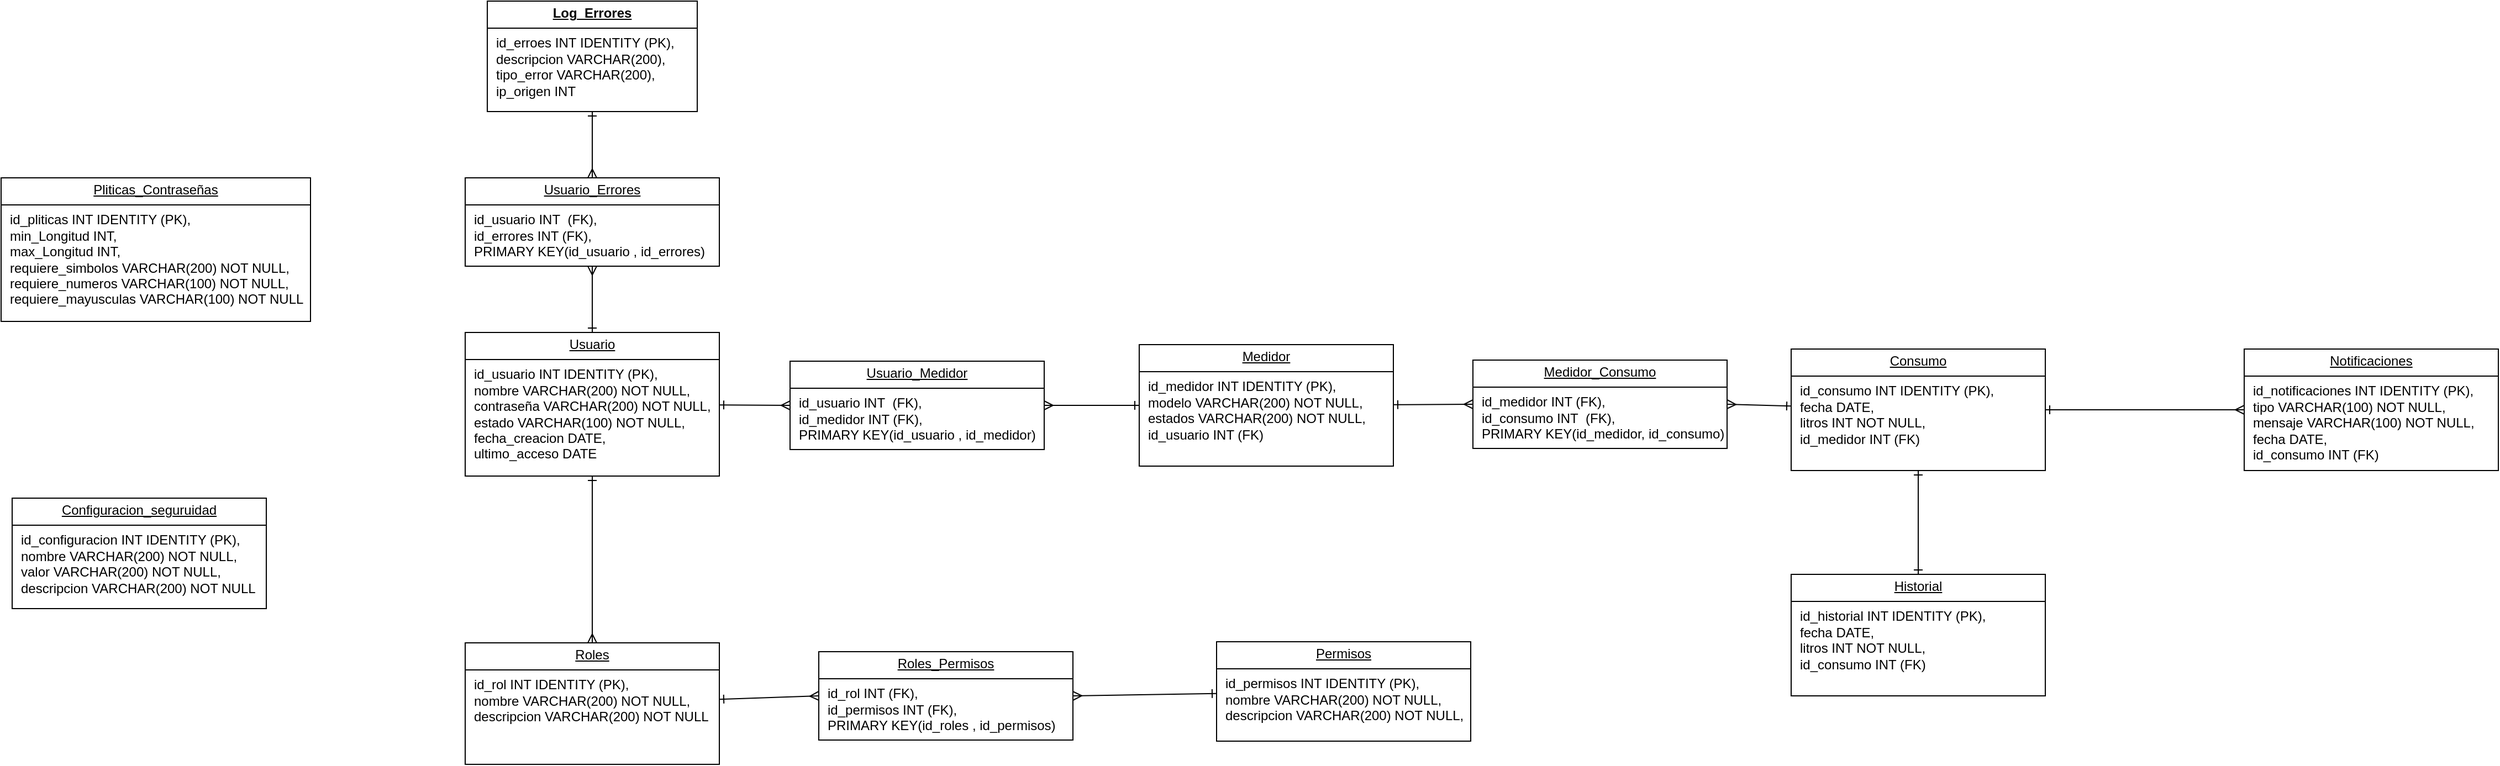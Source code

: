 <mxfile version="28.2.4">
  <diagram name="Página-1" id="JDle5UnGkg1_I2sn9wkq">
    <mxGraphModel dx="1452" dy="766" grid="1" gridSize="10" guides="1" tooltips="1" connect="1" arrows="1" fold="1" page="1" pageScale="1" pageWidth="827" pageHeight="1169" math="0" shadow="0">
      <root>
        <mxCell id="0" />
        <mxCell id="1" parent="0" />
        <mxCell id="M_gy-v7Igh7nktD3n92v-20" style="edgeStyle=orthogonalEdgeStyle;rounded=0;orthogonalLoop=1;jettySize=auto;html=1;entryX=0.5;entryY=0;entryDx=0;entryDy=0;endArrow=ERmany;endFill=0;startArrow=ERone;startFill=0;" edge="1" parent="1" source="M_gy-v7Igh7nktD3n92v-1" target="M_gy-v7Igh7nktD3n92v-19">
          <mxGeometry relative="1" as="geometry" />
        </mxCell>
        <mxCell id="M_gy-v7Igh7nktD3n92v-1" value="&lt;p style=&quot;margin:0px;margin-top:4px;text-align:center;text-decoration:underline;&quot;&gt;&lt;b&gt;Log_Errores&lt;/b&gt;&lt;/p&gt;&lt;hr size=&quot;1&quot; style=&quot;border-style:solid;&quot;&gt;&lt;p style=&quot;margin:0px;margin-left:8px;&quot;&gt;id_erroes INT&amp;nbsp;&lt;span style=&quot;background-color: transparent; color: light-dark(rgb(0, 0, 0), rgb(255, 255, 255));&quot;&gt;IDENTITY&lt;/span&gt;&lt;span style=&quot;background-color: transparent; color: light-dark(rgb(0, 0, 0), rgb(255, 255, 255));&quot;&gt;&amp;nbsp;(PK),&lt;/span&gt;&lt;/p&gt;&lt;p style=&quot;margin:0px;margin-left:8px;&quot;&gt;descripcion VARCHAR(200),&lt;/p&gt;&lt;p style=&quot;margin:0px;margin-left:8px;&quot;&gt;tipo_error VARCHAR(200),&lt;/p&gt;&lt;p style=&quot;margin:0px;margin-left:8px;&quot;&gt;ip_origen INT&lt;/p&gt;" style="verticalAlign=top;align=left;overflow=fill;html=1;whiteSpace=wrap;" vertex="1" parent="1">
          <mxGeometry x="210" y="110" width="190" height="100" as="geometry" />
        </mxCell>
        <mxCell id="M_gy-v7Igh7nktD3n92v-17" style="edgeStyle=orthogonalEdgeStyle;rounded=0;orthogonalLoop=1;jettySize=auto;html=1;entryX=0.5;entryY=0;entryDx=0;entryDy=0;endArrow=ERmany;endFill=0;startArrow=ERone;startFill=0;" edge="1" parent="1" source="M_gy-v7Igh7nktD3n92v-2" target="M_gy-v7Igh7nktD3n92v-5">
          <mxGeometry relative="1" as="geometry" />
        </mxCell>
        <mxCell id="M_gy-v7Igh7nktD3n92v-21" style="edgeStyle=orthogonalEdgeStyle;rounded=0;orthogonalLoop=1;jettySize=auto;html=1;entryX=0.5;entryY=1;entryDx=0;entryDy=0;endArrow=ERmany;endFill=0;startArrow=ERone;startFill=0;" edge="1" parent="1" source="M_gy-v7Igh7nktD3n92v-2" target="M_gy-v7Igh7nktD3n92v-19">
          <mxGeometry relative="1" as="geometry" />
        </mxCell>
        <mxCell id="M_gy-v7Igh7nktD3n92v-22" style="rounded=0;orthogonalLoop=1;jettySize=auto;html=1;entryX=0;entryY=0.5;entryDx=0;entryDy=0;endArrow=ERmany;endFill=0;startArrow=ERone;startFill=0;" edge="1" parent="1" source="M_gy-v7Igh7nktD3n92v-2" target="M_gy-v7Igh7nktD3n92v-15">
          <mxGeometry relative="1" as="geometry" />
        </mxCell>
        <mxCell id="M_gy-v7Igh7nktD3n92v-2" value="&lt;p style=&quot;margin:0px;margin-top:4px;text-align:center;text-decoration:underline;&quot;&gt;Usuario&lt;/p&gt;&lt;hr size=&quot;1&quot; style=&quot;border-style:solid;&quot;&gt;&lt;p style=&quot;margin:0px;margin-left:8px;&quot;&gt;id_usuario INT IDENTITY (PK),&lt;/p&gt;&lt;p style=&quot;margin:0px;margin-left:8px;&quot;&gt;nombre VARCHAR(200) NOT NULL,&lt;/p&gt;&lt;p style=&quot;margin:0px;margin-left:8px;&quot;&gt;contraseña VARCHAR(200)&amp;nbsp;&lt;span style=&quot;background-color: transparent; color: light-dark(rgb(0, 0, 0), rgb(255, 255, 255));&quot;&gt;NOT NULL&lt;/span&gt;&lt;span style=&quot;background-color: transparent; color: light-dark(rgb(0, 0, 0), rgb(255, 255, 255));&quot;&gt;,&lt;/span&gt;&lt;/p&gt;&lt;p style=&quot;margin:0px;margin-left:8px;&quot;&gt;estado&amp;nbsp;&lt;span style=&quot;background-color: transparent; color: light-dark(rgb(0, 0, 0), rgb(255, 255, 255));&quot;&gt;VARCHAR(100)&amp;nbsp;&lt;/span&gt;&lt;span style=&quot;background-color: transparent; color: light-dark(rgb(0, 0, 0), rgb(255, 255, 255));&quot;&gt;NOT NULL&lt;/span&gt;&lt;span style=&quot;background-color: transparent; color: light-dark(rgb(0, 0, 0), rgb(255, 255, 255));&quot;&gt;,&lt;/span&gt;&lt;/p&gt;&lt;p style=&quot;margin:0px;margin-left:8px;&quot;&gt;fecha_creacion DATE,&lt;/p&gt;&lt;p style=&quot;margin:0px;margin-left:8px;&quot;&gt;ultimo_acceso&amp;nbsp;&lt;span style=&quot;background-color: transparent; color: light-dark(rgb(0, 0, 0), rgb(255, 255, 255));&quot;&gt;DATE&lt;/span&gt;&lt;/p&gt;" style="verticalAlign=top;align=left;overflow=fill;html=1;whiteSpace=wrap;" vertex="1" parent="1">
          <mxGeometry x="190" y="410" width="230" height="130" as="geometry" />
        </mxCell>
        <mxCell id="M_gy-v7Igh7nktD3n92v-26" style="rounded=0;orthogonalLoop=1;jettySize=auto;html=1;entryX=0;entryY=0.5;entryDx=0;entryDy=0;endArrow=ERmany;endFill=0;startArrow=ERone;startFill=0;" edge="1" parent="1" source="M_gy-v7Igh7nktD3n92v-5" target="M_gy-v7Igh7nktD3n92v-14">
          <mxGeometry relative="1" as="geometry" />
        </mxCell>
        <mxCell id="M_gy-v7Igh7nktD3n92v-5" value="&lt;p style=&quot;margin:0px;margin-top:4px;text-align:center;text-decoration:underline;&quot;&gt;Roles&lt;/p&gt;&lt;hr size=&quot;1&quot; style=&quot;border-style:solid;&quot;&gt;&lt;p style=&quot;margin:0px;margin-left:8px;&quot;&gt;id_rol INT IDENTITY (PK),&lt;/p&gt;&lt;p style=&quot;margin:0px;margin-left:8px;&quot;&gt;nombre VARCHAR(200) NOT NULL,&lt;/p&gt;&lt;p style=&quot;margin:0px;margin-left:8px;&quot;&gt;descripcion VARCHAR(200)&amp;nbsp;&lt;span style=&quot;background-color: transparent; color: light-dark(rgb(0, 0, 0), rgb(255, 255, 255));&quot;&gt;NOT NULL&lt;/span&gt;&lt;/p&gt;" style="verticalAlign=top;align=left;overflow=fill;html=1;whiteSpace=wrap;" vertex="1" parent="1">
          <mxGeometry x="190" y="691" width="230" height="110" as="geometry" />
        </mxCell>
        <mxCell id="M_gy-v7Igh7nktD3n92v-23" style="edgeStyle=orthogonalEdgeStyle;rounded=0;orthogonalLoop=1;jettySize=auto;html=1;entryX=1;entryY=0.5;entryDx=0;entryDy=0;endArrow=ERmany;endFill=0;startArrow=ERone;startFill=0;" edge="1" parent="1" source="M_gy-v7Igh7nktD3n92v-6" target="M_gy-v7Igh7nktD3n92v-15">
          <mxGeometry relative="1" as="geometry" />
        </mxCell>
        <mxCell id="M_gy-v7Igh7nktD3n92v-24" style="rounded=0;orthogonalLoop=1;jettySize=auto;html=1;entryX=0;entryY=0.5;entryDx=0;entryDy=0;startArrow=ERone;startFill=0;endArrow=ERmany;endFill=0;" edge="1" parent="1" source="M_gy-v7Igh7nktD3n92v-6" target="M_gy-v7Igh7nktD3n92v-16">
          <mxGeometry relative="1" as="geometry" />
        </mxCell>
        <mxCell id="M_gy-v7Igh7nktD3n92v-6" value="&lt;p style=&quot;margin:0px;margin-top:4px;text-align:center;text-decoration:underline;&quot;&gt;Medidor&lt;/p&gt;&lt;hr size=&quot;1&quot; style=&quot;border-style:solid;&quot;&gt;&lt;p style=&quot;margin:0px;margin-left:8px;&quot;&gt;id_medidor INT IDENTITY (PK),&lt;/p&gt;&lt;p style=&quot;margin:0px;margin-left:8px;&quot;&gt;modelo VARCHAR(200) NOT NULL,&lt;/p&gt;&lt;p style=&quot;margin:0px;margin-left:8px;&quot;&gt;estados VARCHAR(200)&amp;nbsp;&lt;span style=&quot;background-color: transparent; color: light-dark(rgb(0, 0, 0), rgb(255, 255, 255));&quot;&gt;NOT NULL,&lt;/span&gt;&lt;/p&gt;&lt;p style=&quot;margin:0px;margin-left:8px;&quot;&gt;&lt;span style=&quot;background-color: transparent; color: light-dark(rgb(0, 0, 0), rgb(255, 255, 255));&quot;&gt;id_usuario INT (FK)&lt;/span&gt;&lt;/p&gt;" style="verticalAlign=top;align=left;overflow=fill;html=1;whiteSpace=wrap;" vertex="1" parent="1">
          <mxGeometry x="800" y="421" width="230" height="110" as="geometry" />
        </mxCell>
        <mxCell id="M_gy-v7Igh7nktD3n92v-27" style="rounded=0;orthogonalLoop=1;jettySize=auto;html=1;entryX=1;entryY=0.5;entryDx=0;entryDy=0;startArrow=ERone;startFill=0;endArrow=ERmany;endFill=0;" edge="1" parent="1" source="M_gy-v7Igh7nktD3n92v-7" target="M_gy-v7Igh7nktD3n92v-14">
          <mxGeometry relative="1" as="geometry" />
        </mxCell>
        <mxCell id="M_gy-v7Igh7nktD3n92v-7" value="&lt;p style=&quot;margin:0px;margin-top:4px;text-align:center;text-decoration:underline;&quot;&gt;Permisos&lt;/p&gt;&lt;hr size=&quot;1&quot; style=&quot;border-style:solid;&quot;&gt;&lt;p style=&quot;margin:0px;margin-left:8px;&quot;&gt;id_permisos INT IDENTITY (PK),&lt;/p&gt;&lt;p style=&quot;margin:0px;margin-left:8px;&quot;&gt;nombre VARCHAR(200) NOT NULL,&lt;/p&gt;&lt;p style=&quot;margin:0px;margin-left:8px;&quot;&gt;descripcion VARCHAR(200)&amp;nbsp;&lt;span style=&quot;background-color: transparent; color: light-dark(rgb(0, 0, 0), rgb(255, 255, 255));&quot;&gt;NOT NULL,&lt;/span&gt;&lt;/p&gt;" style="verticalAlign=top;align=left;overflow=fill;html=1;whiteSpace=wrap;" vertex="1" parent="1">
          <mxGeometry x="870" y="690" width="230" height="90" as="geometry" />
        </mxCell>
        <mxCell id="M_gy-v7Igh7nktD3n92v-11" style="edgeStyle=orthogonalEdgeStyle;rounded=0;orthogonalLoop=1;jettySize=auto;html=1;entryX=0.5;entryY=0;entryDx=0;entryDy=0;startArrow=ERone;startFill=0;endArrow=ERone;endFill=0;" edge="1" parent="1" source="M_gy-v7Igh7nktD3n92v-8" target="M_gy-v7Igh7nktD3n92v-10">
          <mxGeometry relative="1" as="geometry" />
        </mxCell>
        <mxCell id="M_gy-v7Igh7nktD3n92v-12" style="edgeStyle=orthogonalEdgeStyle;rounded=0;orthogonalLoop=1;jettySize=auto;html=1;entryX=0;entryY=0.5;entryDx=0;entryDy=0;endArrow=ERmany;endFill=0;startArrow=ERone;startFill=0;" edge="1" parent="1" source="M_gy-v7Igh7nktD3n92v-8" target="M_gy-v7Igh7nktD3n92v-9">
          <mxGeometry relative="1" as="geometry" />
        </mxCell>
        <mxCell id="M_gy-v7Igh7nktD3n92v-25" style="rounded=0;orthogonalLoop=1;jettySize=auto;html=1;entryX=1;entryY=0.5;entryDx=0;entryDy=0;endArrow=ERmany;endFill=0;startArrow=ERone;startFill=0;" edge="1" parent="1" source="M_gy-v7Igh7nktD3n92v-8" target="M_gy-v7Igh7nktD3n92v-16">
          <mxGeometry relative="1" as="geometry" />
        </mxCell>
        <mxCell id="M_gy-v7Igh7nktD3n92v-8" value="&lt;p style=&quot;margin:0px;margin-top:4px;text-align:center;text-decoration:underline;&quot;&gt;Consumo&lt;/p&gt;&lt;hr size=&quot;1&quot; style=&quot;border-style:solid;&quot;&gt;&lt;p style=&quot;margin:0px;margin-left:8px;&quot;&gt;id_consumo INT IDENTITY (PK),&lt;/p&gt;&lt;p style=&quot;margin:0px;margin-left:8px;&quot;&gt;fecha DATE,&lt;/p&gt;&lt;p style=&quot;margin:0px;margin-left:8px;&quot;&gt;litros INT NOT NULL&lt;span style=&quot;background-color: transparent; color: light-dark(rgb(0, 0, 0), rgb(255, 255, 255));&quot;&gt;,&lt;/span&gt;&lt;/p&gt;&lt;p style=&quot;margin:0px;margin-left:8px;&quot;&gt;&lt;span style=&quot;background-color: transparent; color: light-dark(rgb(0, 0, 0), rgb(255, 255, 255));&quot;&gt;id_medidor INT (FK)&lt;/span&gt;&lt;/p&gt;" style="verticalAlign=top;align=left;overflow=fill;html=1;whiteSpace=wrap;" vertex="1" parent="1">
          <mxGeometry x="1390" y="425" width="230" height="110" as="geometry" />
        </mxCell>
        <mxCell id="M_gy-v7Igh7nktD3n92v-9" value="&lt;p style=&quot;margin:0px;margin-top:4px;text-align:center;text-decoration:underline;&quot;&gt;Notificaciones&lt;/p&gt;&lt;hr size=&quot;1&quot; style=&quot;border-style:solid;&quot;&gt;&lt;p style=&quot;margin:0px;margin-left:8px;&quot;&gt;id_notificaciones INT IDENTITY (PK),&lt;/p&gt;&lt;p style=&quot;margin:0px;margin-left:8px;&quot;&gt;tipo VARCHAR(100) NOT NULL,&lt;/p&gt;&lt;p style=&quot;margin:0px;margin-left:8px;&quot;&gt;mensaje&amp;nbsp;&lt;span style=&quot;background-color: transparent; color: light-dark(rgb(0, 0, 0), rgb(255, 255, 255));&quot;&gt;VARCHAR(100) NOT NULL,&lt;/span&gt;&lt;/p&gt;&lt;p style=&quot;margin:0px;margin-left:8px;&quot;&gt;&lt;span style=&quot;background-color: transparent; color: light-dark(rgb(0, 0, 0), rgb(255, 255, 255));&quot;&gt;fecha DATE,&lt;/span&gt;&lt;/p&gt;&lt;p style=&quot;margin:0px;margin-left:8px;&quot;&gt;&lt;span style=&quot;background-color: transparent; color: light-dark(rgb(0, 0, 0), rgb(255, 255, 255));&quot;&gt;id_consumo INT (FK)&lt;/span&gt;&lt;/p&gt;" style="verticalAlign=top;align=left;overflow=fill;html=1;whiteSpace=wrap;" vertex="1" parent="1">
          <mxGeometry x="1800" y="425" width="230" height="110" as="geometry" />
        </mxCell>
        <mxCell id="M_gy-v7Igh7nktD3n92v-10" value="&lt;p style=&quot;margin:0px;margin-top:4px;text-align:center;text-decoration:underline;&quot;&gt;Historial&lt;/p&gt;&lt;hr size=&quot;1&quot; style=&quot;border-style:solid;&quot;&gt;&lt;p style=&quot;margin:0px;margin-left:8px;&quot;&gt;id_historial INT IDENTITY (PK),&lt;/p&gt;&lt;p style=&quot;margin:0px;margin-left:8px;&quot;&gt;fecha DATE,&lt;/p&gt;&lt;p style=&quot;margin:0px;margin-left:8px;&quot;&gt;litros INT NOT NULL&lt;span style=&quot;background-color: transparent; color: light-dark(rgb(0, 0, 0), rgb(255, 255, 255));&quot;&gt;,&lt;/span&gt;&lt;/p&gt;&lt;p style=&quot;margin:0px;margin-left:8px;&quot;&gt;&lt;span style=&quot;background-color: transparent; color: light-dark(rgb(0, 0, 0), rgb(255, 255, 255));&quot;&gt;id_consumo INT (FK)&lt;/span&gt;&lt;/p&gt;" style="verticalAlign=top;align=left;overflow=fill;html=1;whiteSpace=wrap;" vertex="1" parent="1">
          <mxGeometry x="1390" y="629" width="230" height="110" as="geometry" />
        </mxCell>
        <mxCell id="M_gy-v7Igh7nktD3n92v-14" value="&lt;p style=&quot;margin:0px;margin-top:4px;text-align:center;text-decoration:underline;&quot;&gt;Roles_Permisos&lt;/p&gt;&lt;hr size=&quot;1&quot; style=&quot;border-style:solid;&quot;&gt;&lt;p style=&quot;margin:0px;margin-left:8px;&quot;&gt;id_rol INT (FK),&lt;/p&gt;&lt;p style=&quot;margin:0px;margin-left:8px;&quot;&gt;&lt;span style=&quot;background-color: transparent; color: light-dark(rgb(0, 0, 0), rgb(255, 255, 255));&quot;&gt;id_permisos&amp;nbsp;&lt;/span&gt;INT (FK),&lt;/p&gt;&lt;p style=&quot;margin:0px;margin-left:8px;&quot;&gt;PRIMARY KEY(id_roles , id_permisos)&lt;/p&gt;" style="verticalAlign=top;align=left;overflow=fill;html=1;whiteSpace=wrap;" vertex="1" parent="1">
          <mxGeometry x="510" y="699" width="230" height="80" as="geometry" />
        </mxCell>
        <mxCell id="M_gy-v7Igh7nktD3n92v-15" value="&lt;p style=&quot;margin:0px;margin-top:4px;text-align:center;text-decoration:underline;&quot;&gt;Usuario_Medidor&lt;/p&gt;&lt;hr size=&quot;1&quot; style=&quot;border-style:solid;&quot;&gt;&lt;p style=&quot;margin:0px;margin-left:8px;&quot;&gt;id_usuario INT&amp;nbsp; (FK),&lt;/p&gt;&lt;p style=&quot;margin:0px;margin-left:8px;&quot;&gt;&lt;span style=&quot;background-color: transparent; color: light-dark(rgb(0, 0, 0), rgb(255, 255, 255));&quot;&gt;id_medidor&lt;/span&gt;&lt;span style=&quot;background-color: transparent; color: light-dark(rgb(0, 0, 0), rgb(255, 255, 255));&quot;&gt;&amp;nbsp;&lt;/span&gt;INT (FK),&lt;/p&gt;&lt;p style=&quot;margin:0px;margin-left:8px;&quot;&gt;PRIMARY KEY(id_usuario , id_medidor)&lt;/p&gt;" style="verticalAlign=top;align=left;overflow=fill;html=1;whiteSpace=wrap;" vertex="1" parent="1">
          <mxGeometry x="484" y="436" width="230" height="80" as="geometry" />
        </mxCell>
        <mxCell id="M_gy-v7Igh7nktD3n92v-16" value="&lt;p style=&quot;margin:0px;margin-top:4px;text-align:center;text-decoration:underline;&quot;&gt;Medidor_Consumo&lt;/p&gt;&lt;hr size=&quot;1&quot; style=&quot;border-style:solid;&quot;&gt;&lt;p style=&quot;margin:0px;margin-left:8px;&quot;&gt;&lt;span style=&quot;background-color: transparent; color: light-dark(rgb(0, 0, 0), rgb(255, 255, 255));&quot;&gt;id_medidor&lt;/span&gt;&lt;span style=&quot;background-color: transparent; color: light-dark(rgb(0, 0, 0), rgb(255, 255, 255));&quot;&gt;&amp;nbsp;&lt;/span&gt;&lt;span style=&quot;background-color: transparent; color: light-dark(rgb(0, 0, 0), rgb(255, 255, 255));&quot;&gt;INT (FK),&lt;/span&gt;&lt;/p&gt;&lt;p style=&quot;margin:0px;margin-left:8px;&quot;&gt;&lt;span style=&quot;color: light-dark(rgb(0, 0, 0), rgb(255, 255, 255)); background-color: transparent;&quot;&gt;id_consumo&lt;/span&gt;&amp;nbsp;INT&amp;nbsp; (FK),&lt;/p&gt;&lt;p style=&quot;margin:0px;margin-left:8px;&quot;&gt;PRIMARY KEY(id_medidor, id_consumo)&lt;/p&gt;" style="verticalAlign=top;align=left;overflow=fill;html=1;whiteSpace=wrap;" vertex="1" parent="1">
          <mxGeometry x="1102" y="435" width="230" height="80" as="geometry" />
        </mxCell>
        <mxCell id="M_gy-v7Igh7nktD3n92v-19" value="&lt;p style=&quot;margin:0px;margin-top:4px;text-align:center;text-decoration:underline;&quot;&gt;Usuario_Errores&lt;/p&gt;&lt;hr size=&quot;1&quot; style=&quot;border-style:solid;&quot;&gt;&lt;p style=&quot;margin:0px;margin-left:8px;&quot;&gt;id_usuario INT&amp;nbsp; (FK),&lt;/p&gt;&lt;p style=&quot;margin:0px;margin-left:8px;&quot;&gt;&lt;span style=&quot;background-color: transparent; color: light-dark(rgb(0, 0, 0), rgb(255, 255, 255));&quot;&gt;id_errores&amp;nbsp;&lt;/span&gt;INT (FK),&lt;/p&gt;&lt;p style=&quot;margin:0px;margin-left:8px;&quot;&gt;PRIMARY KEY(id_usuario ,&amp;nbsp;&lt;span style=&quot;background-color: transparent; color: light-dark(rgb(0, 0, 0), rgb(255, 255, 255));&quot;&gt;id_errores&lt;/span&gt;&lt;span style=&quot;background-color: transparent; color: light-dark(rgb(0, 0, 0), rgb(255, 255, 255));&quot;&gt;)&lt;/span&gt;&lt;/p&gt;" style="verticalAlign=top;align=left;overflow=fill;html=1;whiteSpace=wrap;" vertex="1" parent="1">
          <mxGeometry x="190" y="270" width="230" height="80" as="geometry" />
        </mxCell>
        <mxCell id="M_gy-v7Igh7nktD3n92v-28" value="&lt;p style=&quot;margin:0px;margin-top:4px;text-align:center;text-decoration:underline;&quot;&gt;Pliticas_Contraseñas&lt;/p&gt;&lt;hr size=&quot;1&quot; style=&quot;border-style:solid;&quot;&gt;&lt;p style=&quot;margin:0px;margin-left:8px;&quot;&gt;id_pliticas INT IDENTITY (PK),&lt;/p&gt;&lt;p style=&quot;margin:0px;margin-left:8px;&quot;&gt;min_Longitud INT,&lt;/p&gt;&lt;p style=&quot;margin:0px;margin-left:8px;&quot;&gt;max_Longitud INT,&lt;/p&gt;&lt;p style=&quot;margin:0px;margin-left:8px;&quot;&gt;requiere_simbolos VARCHAR(200)&amp;nbsp;&lt;span style=&quot;background-color: transparent; color: light-dark(rgb(0, 0, 0), rgb(255, 255, 255));&quot;&gt;NOT NULL&lt;/span&gt;&lt;span style=&quot;background-color: transparent; color: light-dark(rgb(0, 0, 0), rgb(255, 255, 255));&quot;&gt;,&lt;/span&gt;&lt;/p&gt;&lt;p style=&quot;margin:0px;margin-left:8px;&quot;&gt;&lt;span style=&quot;background-color: transparent; color: light-dark(rgb(0, 0, 0), rgb(255, 255, 255));&quot;&gt;requiere_numeros&amp;nbsp;&lt;/span&gt;&lt;span style=&quot;background-color: transparent; color: light-dark(rgb(0, 0, 0), rgb(255, 255, 255));&quot;&gt;VARCHAR(100)&amp;nbsp;&lt;/span&gt;&lt;span style=&quot;background-color: transparent; color: light-dark(rgb(0, 0, 0), rgb(255, 255, 255));&quot;&gt;NOT NULL&lt;/span&gt;&lt;span style=&quot;background-color: transparent; color: light-dark(rgb(0, 0, 0), rgb(255, 255, 255));&quot;&gt;,&lt;/span&gt;&lt;/p&gt;&lt;p style=&quot;margin:0px;margin-left:8px;&quot;&gt;&lt;span style=&quot;background-color: transparent; color: light-dark(rgb(0, 0, 0), rgb(255, 255, 255));&quot;&gt;requiere_mayusculas&lt;/span&gt;&amp;nbsp;&lt;span style=&quot;background-color: transparent; color: light-dark(rgb(0, 0, 0), rgb(255, 255, 255));&quot;&gt;VARCHAR(100)&amp;nbsp;&lt;/span&gt;&lt;span style=&quot;background-color: transparent; color: light-dark(rgb(0, 0, 0), rgb(255, 255, 255));&quot;&gt;NOT NULL&lt;/span&gt;&lt;/p&gt;" style="verticalAlign=top;align=left;overflow=fill;html=1;whiteSpace=wrap;" vertex="1" parent="1">
          <mxGeometry x="-230" y="270" width="280" height="130" as="geometry" />
        </mxCell>
        <mxCell id="M_gy-v7Igh7nktD3n92v-29" value="&lt;p style=&quot;margin:0px;margin-top:4px;text-align:center;text-decoration:underline;&quot;&gt;Configuracion_seguruidad&lt;/p&gt;&lt;hr size=&quot;1&quot; style=&quot;border-style:solid;&quot;&gt;&lt;p style=&quot;margin:0px;margin-left:8px;&quot;&gt;id_configuracion INT IDENTITY (PK),&lt;/p&gt;&lt;p style=&quot;margin:0px;margin-left:8px;&quot;&gt;nombre VARCHAR(200) NOT NULL,&lt;/p&gt;&lt;p style=&quot;margin:0px;margin-left:8px;&quot;&gt;valor VARCHAR(200)&amp;nbsp;&lt;span style=&quot;background-color: transparent; color: light-dark(rgb(0, 0, 0), rgb(255, 255, 255));&quot;&gt;NOT NULL&lt;/span&gt;&lt;span style=&quot;background-color: transparent; color: light-dark(rgb(0, 0, 0), rgb(255, 255, 255));&quot;&gt;,&lt;/span&gt;&lt;/p&gt;&lt;p style=&quot;margin:0px;margin-left:8px;&quot;&gt;descripcion&amp;nbsp;&lt;span style=&quot;background-color: transparent; color: light-dark(rgb(0, 0, 0), rgb(255, 255, 255));&quot;&gt;VARCHAR(200)&amp;nbsp;&lt;/span&gt;&lt;span style=&quot;background-color: transparent; color: light-dark(rgb(0, 0, 0), rgb(255, 255, 255));&quot;&gt;NOT NULL&lt;/span&gt;&lt;/p&gt;" style="verticalAlign=top;align=left;overflow=fill;html=1;whiteSpace=wrap;" vertex="1" parent="1">
          <mxGeometry x="-220" y="560" width="230" height="100" as="geometry" />
        </mxCell>
      </root>
    </mxGraphModel>
  </diagram>
</mxfile>
